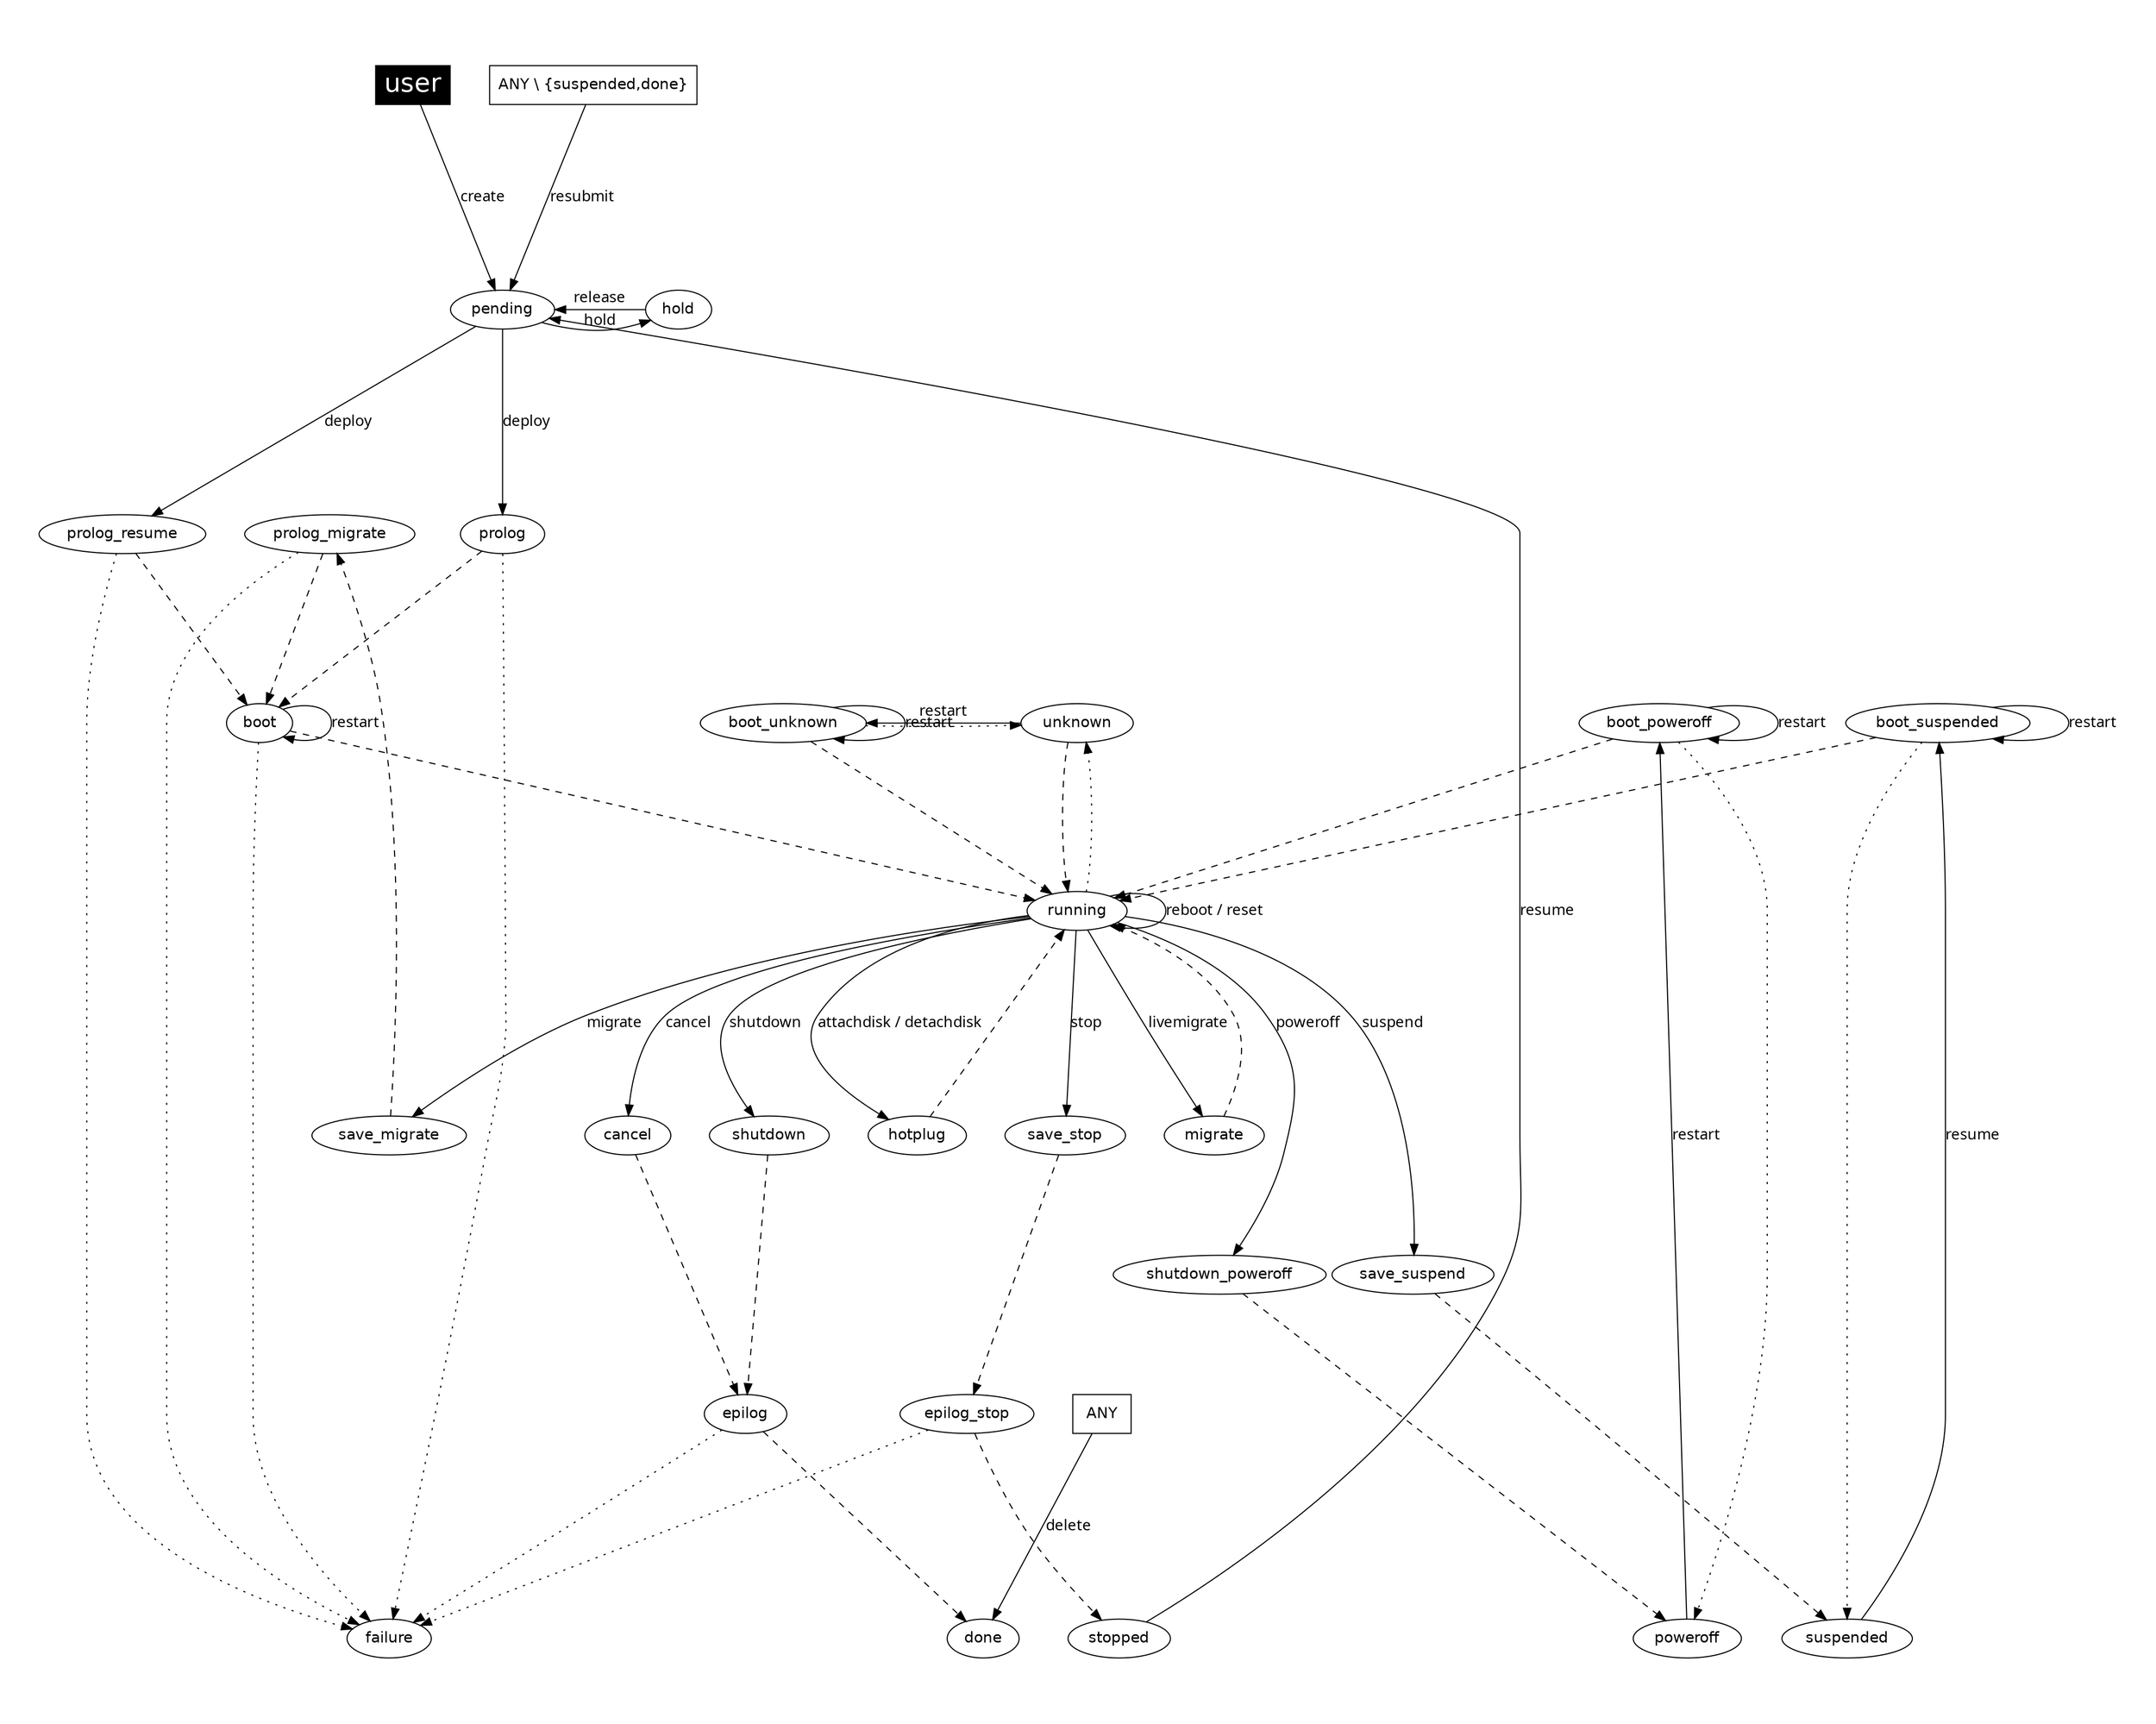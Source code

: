 

digraph OpenNebula {
    graph [
        nodesep=0.5,
        ratio=0.8,
        pad=0.5,
    ];

    node [fontname="Helvetica"];
    edge [fontname="Menlo"];
    
    user [
        fillcolor="black",
        style="filled", shape="box",
        fontcolor="white", fontsize= "24.0"];

    ANY [ shape="box" ];
    "ANY \\ {suspended,done}" [ shape="box" ];

    subgraph { rank = min; user}
    subgraph { rank = same; boot; boot_suspended; boot_unknown; boot_poweroff; unknown; color="white"}
    subgraph { rank = same; pending; hold; color="white"}
    subgraph { rank = same; prolog; prolog_resume; prolog_migrate;
    color="white" }

    subgraph { rank = max; suspended; done; failure;
    stopped; poweroff; color="white" }

#   create
    user -> pending [label="create"];

#   deploy
    pending     -> prolog_resume [label="deploy"];
    prolog_resume -> boot [style="dashed"];

    pending     -> prolog [label="deploy"];
    prolog      -> boot [style="dashed"];
    boot        -> running [style="dashed"];

#   shutdown
    running     -> shutdown [label="shutdown"];
    shutdown    -> epilog [style="dashed"];
    epilog      -> done [style="dashed"];

#   poweroff
    running             -> shutdown_poweroff [label="poweroff"];
    shutdown_poweroff   -> poweroff [style="dashed"];

#   livemigrate
    running     -> migrate [label="livemigrate"];
    migrate     -> running [style="dashed"];

#   migrate
    running         -> save_migrate [label="migrate"];
    save_migrate    -> prolog_migrate [style="dashed"];
    prolog_migrate  -> boot [style="dashed"];

#   hold
    pending     -> hold [label="hold"];

#   release
    hold        -> pending [label="release"];

#   stop
    running     -> save_stop [label="stop"];
    save_stop   -> epilog_stop [style="dashed"];
    epilog_stop -> stopped [style="dashed"];

#   cancel
    running     -> cancel [label="cancel"];
    cancel      -> epilog [style="dashed"];

#   suspend
    running         -> save_suspend [label="suspend"];
    save_suspend    -> suspended [style="dashed"];

#   resume
    stopped         -> pending [label="resume"];

    suspended       -> boot_suspended [label="resume"];
    boot_suspended  -> running [style="dashed"];

#   delete
    ANY         -> done [label="delete"];

#   restart
    boot        -> boot [label="restart"];
    boot_suspended -> boot_suspended [label="restart"];

    poweroff    -> boot_poweroff [label="restart"];
    boot_poweroff -> boot_poweroff [label="restart"];
    boot_poweroff -> running [style="dashed"];

    unknown     -> boot_unknown [label="restart"];
    boot_unknown -> boot_unknown [label="restart"];
    boot_unknown -> running [style="dashed"];

#   reboot, reset
    running     -> running [label="reboot / reset"];

#   attachdisk
    running     -> hotplug [label="attachdisk / detachdisk"]
    hotplug     -> running [style="dashed"];

#   resubmit
    "ANY \\ {suspended,done}" -> pending [label="resubmit"];

#   failures and misc.
    epilog_stop     -> failure [style="dotted"];
    epilog          -> failure [style="dotted"];

    prolog          -> failure [style="dotted"];
    prolog_migrate  -> failure [style="dotted"];
    prolog_resume   -> failure [style="dotted"];

    boot            -> failure [style="dotted"];
    boot_poweroff   -> poweroff [style="dotted"];
    boot_unknown    -> unknown [style="dotted"];
    boot_suspended  -> suspended [style="dotted"];

    running -> unknown [style="dotted"];
    unknown -> running [style="dashed"];
}
